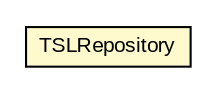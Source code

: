#!/usr/local/bin/dot
#
# Class diagram 
# Generated by UMLGraph version R5_6-24-gf6e263 (http://www.umlgraph.org/)
#

digraph G {
	edge [fontname="arial",fontsize=10,labelfontname="arial",labelfontsize=10];
	node [fontname="arial",fontsize=10,shape=plaintext];
	nodesep=0.25;
	ranksep=0.5;
	// eu.europa.esig.dss.tsl.service.TSLRepository
	c696994 [label=<<table title="eu.europa.esig.dss.tsl.service.TSLRepository" border="0" cellborder="1" cellspacing="0" cellpadding="2" port="p" bgcolor="lemonChiffon" href="./TSLRepository.html">
		<tr><td><table border="0" cellspacing="0" cellpadding="1">
<tr><td align="center" balign="center"> TSLRepository </td></tr>
		</table></td></tr>
		</table>>, URL="./TSLRepository.html", fontname="arial", fontcolor="black", fontsize=10.0];
}

